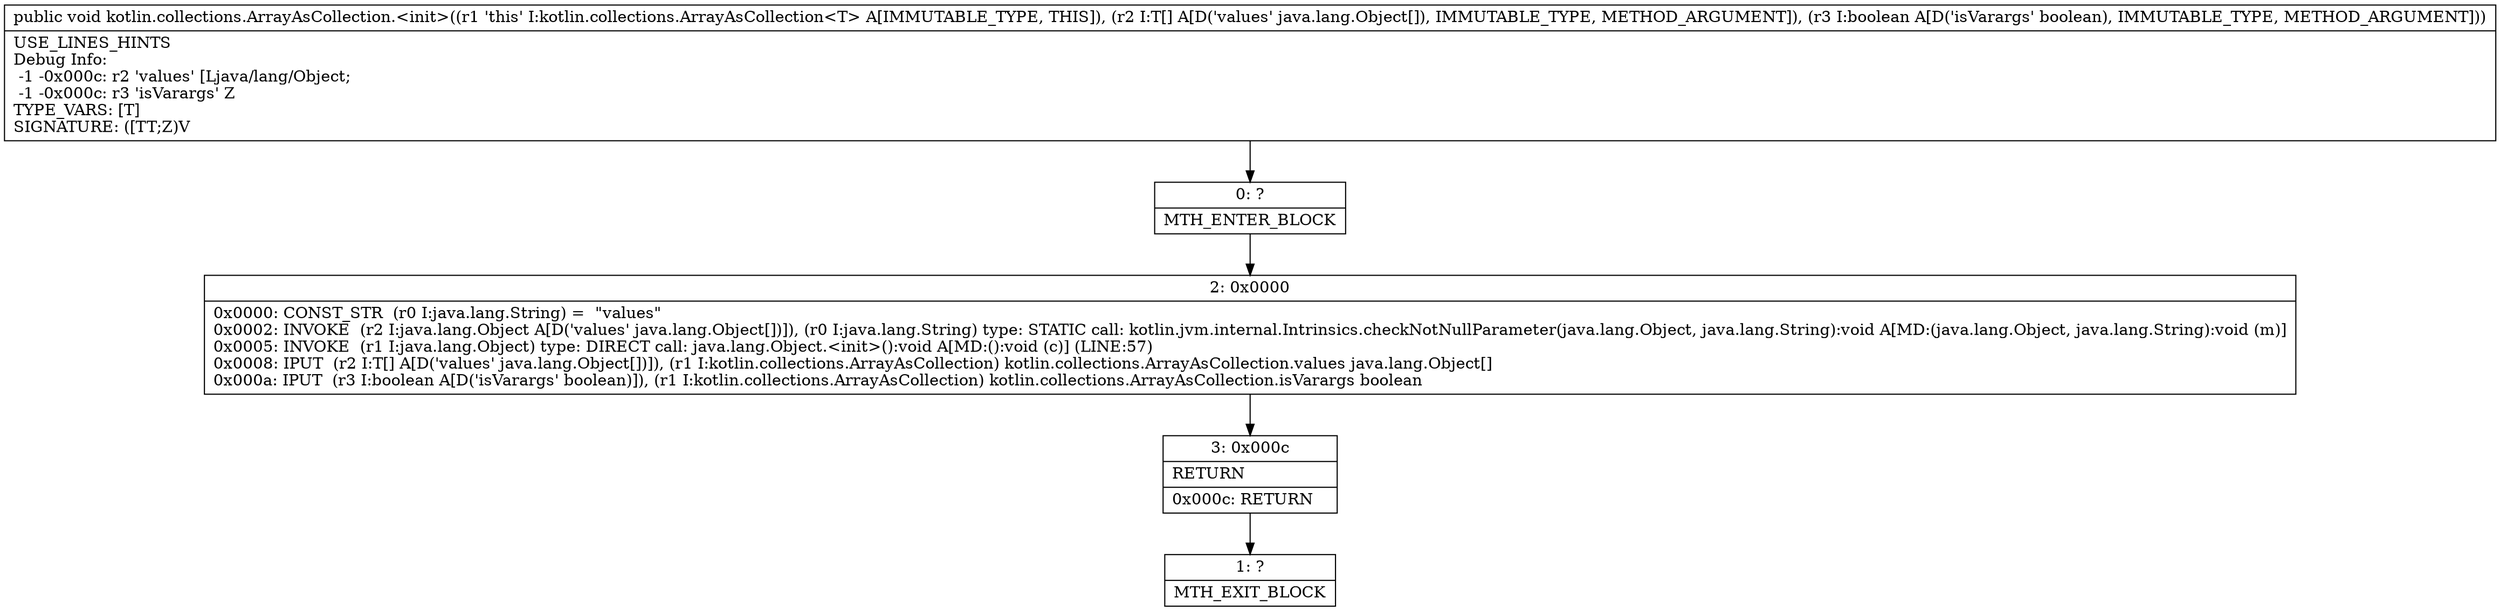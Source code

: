 digraph "CFG forkotlin.collections.ArrayAsCollection.\<init\>([Ljava\/lang\/Object;Z)V" {
Node_0 [shape=record,label="{0\:\ ?|MTH_ENTER_BLOCK\l}"];
Node_2 [shape=record,label="{2\:\ 0x0000|0x0000: CONST_STR  (r0 I:java.lang.String) =  \"values\" \l0x0002: INVOKE  (r2 I:java.lang.Object A[D('values' java.lang.Object[])]), (r0 I:java.lang.String) type: STATIC call: kotlin.jvm.internal.Intrinsics.checkNotNullParameter(java.lang.Object, java.lang.String):void A[MD:(java.lang.Object, java.lang.String):void (m)]\l0x0005: INVOKE  (r1 I:java.lang.Object) type: DIRECT call: java.lang.Object.\<init\>():void A[MD:():void (c)] (LINE:57)\l0x0008: IPUT  (r2 I:T[] A[D('values' java.lang.Object[])]), (r1 I:kotlin.collections.ArrayAsCollection) kotlin.collections.ArrayAsCollection.values java.lang.Object[] \l0x000a: IPUT  (r3 I:boolean A[D('isVarargs' boolean)]), (r1 I:kotlin.collections.ArrayAsCollection) kotlin.collections.ArrayAsCollection.isVarargs boolean \l}"];
Node_3 [shape=record,label="{3\:\ 0x000c|RETURN\l|0x000c: RETURN   \l}"];
Node_1 [shape=record,label="{1\:\ ?|MTH_EXIT_BLOCK\l}"];
MethodNode[shape=record,label="{public void kotlin.collections.ArrayAsCollection.\<init\>((r1 'this' I:kotlin.collections.ArrayAsCollection\<T\> A[IMMUTABLE_TYPE, THIS]), (r2 I:T[] A[D('values' java.lang.Object[]), IMMUTABLE_TYPE, METHOD_ARGUMENT]), (r3 I:boolean A[D('isVarargs' boolean), IMMUTABLE_TYPE, METHOD_ARGUMENT]))  | USE_LINES_HINTS\lDebug Info:\l  \-1 \-0x000c: r2 'values' [Ljava\/lang\/Object;\l  \-1 \-0x000c: r3 'isVarargs' Z\lTYPE_VARS: [T]\lSIGNATURE: ([TT;Z)V\l}"];
MethodNode -> Node_0;Node_0 -> Node_2;
Node_2 -> Node_3;
Node_3 -> Node_1;
}

